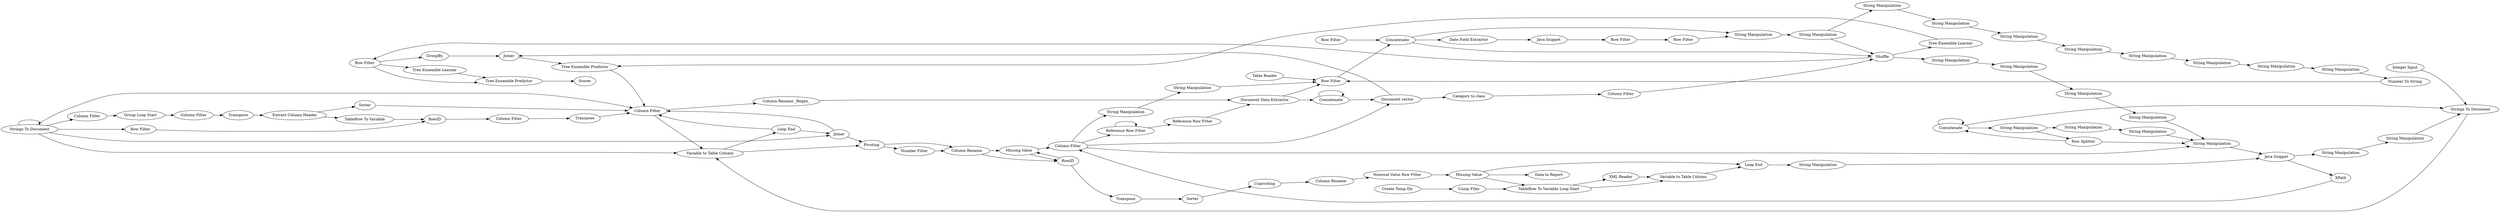 digraph {
	24 -> 26
	113 -> 13
	208 -> 209
	259 -> 202
	106 -> 107
	24 -> 533
	531 -> 533
	103 -> 72
	107 -> 13
	530 -> 4
	72 -> 92
	30 -> 31
	378 -> 6
	207 -> 16
	206 -> 207
	534 -> 535
	59 -> 103
	182 -> 102
	202 -> 203
	178 -> 178
	256 -> 258
	96 -> 94
	255 -> 257
	17 -> 6
	203 -> 205
	199 -> 202
	105 -> 106
	533 -> 372
	95 -> 96
	101 -> 100
	199 -> 364
	170 -> 29
	190 -> 193
	21 -> 23
	193 -> 195
	205 -> 206
	23 -> 98
	185 -> 188
	191 -> 195
	98 -> 104
	2 -> 17
	202 -> 197
	92 -> 98
	103 -> 98
	173 -> 176
	148 -> 149
	205 -> 207
	209 -> 375
	187 -> 190
	4 -> 17
	189 -> 199
	259 -> 186
	197 -> 201
	98 -> 534
	192 -> 199
	26 -> 25
	4 -> 2
	16 -> 13
	100 -> 102
	150 -> 152
	364 -> 182
	96 -> 29
	201 -> 203
	96 -> 96
	102 -> 103
	259 -> 201
	31 -> 29
	94 -> 112
	94 -> 95
	14 -> 19
	206 -> 208
	182 -> 178
	13 -> 14
	147 -> 148
	378 -> 5
	16 -> 173
	155 -> 156
	377 -> 376
	112 -> 113
	95 -> 13
	196 -> 192
	103 -> 255
	190 -> 189
	19 -> 16
	186 -> 185
	176 -> 182
	203 -> 204
	24 -> 531
	152 -> 153
	188 -> 187
	369 -> 530
	195 -> 196
	207 -> 206
	104 -> 105
	535 -> 199
	16 -> 101
	20 -> 21
	29 -> 202
	376 -> 378
	257 -> 256
	25 -> 535
	16 -> 20
	197 -> 199
	258 -> 72
	20 -> 25
	204 -> 205
	149 -> 150
	259 -> 199
	259 -> 259
	378 -> 4
	178 -> 20
	153 -> 154
	92 -> 147
	375 -> 377
	201 -> 199
	14 -> 30
	6 -> 18
	18 -> 14
	173 -> 173
	154 -> 155
	529 -> 102
	98 -> 24
	259 -> 191
	156 -> 102
	103 [label=Concatenate]
	26 [label=GroupBy]
	153 [label="String Manipulation"]
	259 [label="Strings To Document"]
	201 [label=Joiner]
	190 [label="Extract Column Header"]
	256 [label="Row Filter"]
	531 [label="Tree Ensemble Learner"]
	189 [label=Sorter]
	196 [label="Column Filter"]
	372 [label=Scorer]
	534 [label="Tree Ensemble Learner"]
	154 [label="String Manipulation"]
	6 [label="Loop End"]
	16 [label="Column Filter"]
	150 [label="String Manipulation"]
	23 [label="Column Filter"]
	195 [label=RowID]
	5 [label="Data to Report"]
	107 [label="String Manipulation"]
	29 [label="Strings To Document"]
	258 [label="Row Filter"]
	377 [label="Column Rename"]
	105 [label="String Manipulation"]
	209 [label=Sorter]
	185 [label="Group Loop Start"]
	92 [label="String Manipulation"]
	98 [label=Shuffle]
	376 [label="Nominal Value Row Filter"]
	529 [label="Table Reader"]
	207 [label="Missing Value"]
	191 [label="Row Filter"]
	147 [label="String Manipulation"]
	378 [label="Missing Value"]
	199 [label="Column Filter"]
	375 [label=Unpivoting]
	192 [label=Transpose]
	13 [label="String Manipulation"]
	96 [label=Concatenate]
	102 [label="Row Filter"]
	104 [label="String Manipulation"]
	21 [label="Category to class"]
	18 [label="String Manipulation"]
	19 [label=XPath]
	24 [label="Row Filter"]
	188 [label="Column Filter"]
	156 [label="Number To String"]
	25 [label=Joiner]
	197 [label="Loop End"]
	59 [label="Row Filter"]
	72 [label="String Manipulation"]
	4 [label="TableRow To Variable Loop Start"]
	369 [label="Create Temp Dir"]
	14 [label="Java Snippet"]
	535 [label="Tree Ensemble Predictor"]
	364 [label="Column Rename _Regex_"]
	94 [label="String Manipulation"]
	533 [label="Tree Ensemble Predictor"]
	255 [label="Date Field Extractor"]
	205 [label="Column Rename"]
	155 [label="String Manipulation"]
	152 [label="String Manipulation"]
	30 [label="String Manipulation"]
	170 [label="Integer Input"]
	203 [label=Pivoting]
	182 [label="Document Data Extractor"]
	149 [label="String Manipulation"]
	17 [label="Variable to Table Column"]
	208 [label=Transpose]
	206 [label=RowID]
	31 [label="String Manipulation"]
	204 [label="Number Filter"]
	148 [label="String Manipulation"]
	112 [label="String Manipulation"]
	173 [label="Reference Row Filter"]
	101 [label="String Manipulation"]
	178 [label=Concatenate]
	176 [label="Reference Row Filter"]
	100 [label="String Manipulation"]
	202 [label="Variable to Table Column"]
	106 [label="String Manipulation"]
	257 [label="Java Snippet"]
	530 [label="Unzip Files"]
	113 [label="String Manipulation"]
	20 [label="Document vector"]
	186 [label="Column Filter"]
	193 [label="TableRow To Variable"]
	187 [label=Transpose]
	95 [label="Row Splitter"]
	2 [label="XML Reader"]
	rankdir=LR
}
